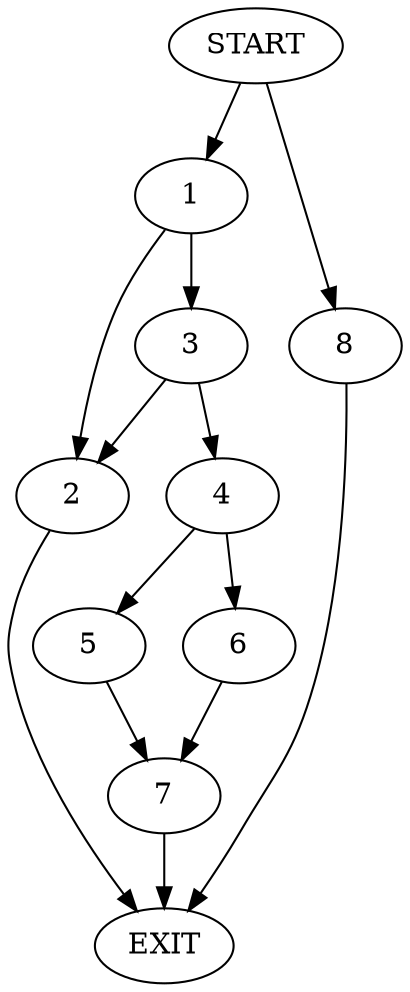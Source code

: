 digraph {
0 [label="START"]
9 [label="EXIT"]
0 -> 1
1 -> 2
1 -> 3
3 -> 4
3 -> 2
2 -> 9
4 -> 5
4 -> 6
5 -> 7
6 -> 7
7 -> 9
0 -> 8
8 -> 9
}
